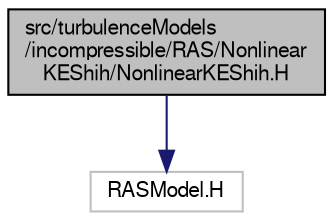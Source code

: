 digraph "src/turbulenceModels/incompressible/RAS/NonlinearKEShih/NonlinearKEShih.H"
{
  bgcolor="transparent";
  edge [fontname="FreeSans",fontsize="10",labelfontname="FreeSans",labelfontsize="10"];
  node [fontname="FreeSans",fontsize="10",shape=record];
  Node0 [label="src/turbulenceModels\l/incompressible/RAS/Nonlinear\lKEShih/NonlinearKEShih.H",height=0.2,width=0.4,color="black", fillcolor="grey75", style="filled", fontcolor="black"];
  Node0 -> Node1 [color="midnightblue",fontsize="10",style="solid",fontname="FreeSans"];
  Node1 [label="RASModel.H",height=0.2,width=0.4,color="grey75"];
}

